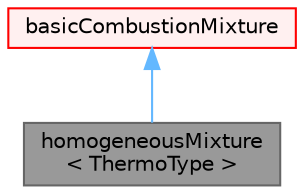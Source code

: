 digraph "homogeneousMixture&lt; ThermoType &gt;"
{
 // LATEX_PDF_SIZE
  bgcolor="transparent";
  edge [fontname=Helvetica,fontsize=10,labelfontname=Helvetica,labelfontsize=10];
  node [fontname=Helvetica,fontsize=10,shape=box,height=0.2,width=0.4];
  Node1 [id="Node000001",label="homogeneousMixture\l\< ThermoType \>",height=0.2,width=0.4,color="gray40", fillcolor="grey60", style="filled", fontcolor="black",tooltip="The homogeneous mixture contains species (\"b\")."];
  Node2 -> Node1 [id="edge1_Node000001_Node000002",dir="back",color="steelblue1",style="solid",tooltip=" "];
  Node2 [id="Node000002",label="basicCombustionMixture",height=0.2,width=0.4,color="red", fillcolor="#FFF0F0", style="filled",URL="$classFoam_1_1basicCombustionMixture.html",tooltip="Specialization of the basicSpecieMixture for combustion."];
}
